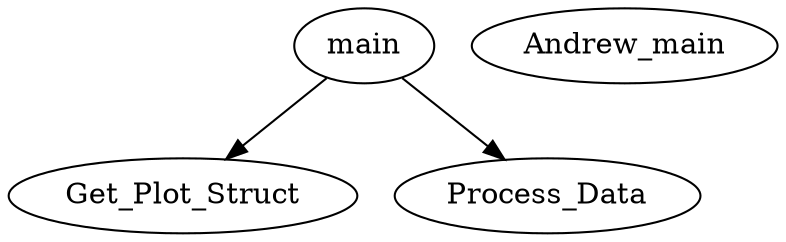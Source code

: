 /* Created by mdot for Matlab */
digraph m2html {
  main -> Get_Plot_Struct;
  main -> Process_Data;

  Andrew_main [URL="Andrew_main.html"];
  Get_Plot_Struct [URL="Get_Plot_Struct.html"];
  Process_Data [URL="Process_Data.html"];
  main [URL="main.html"];
}